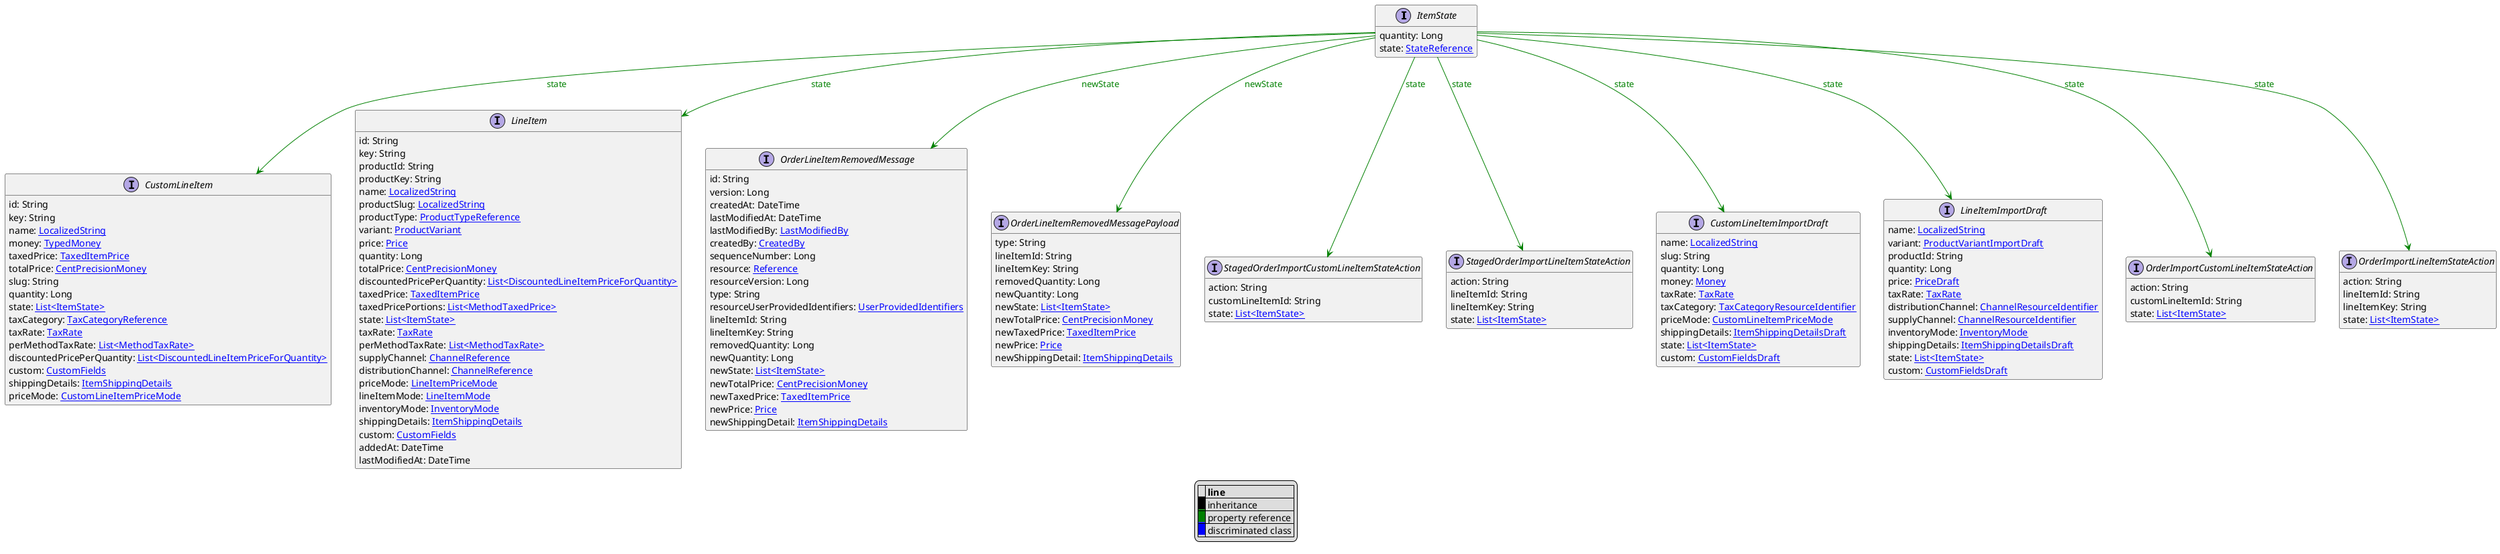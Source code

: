 @startuml

hide empty fields
hide empty methods
legend
|= |= line |
|<back:black>   </back>| inheritance |
|<back:green>   </back>| property reference |
|<back:blue>   </back>| discriminated class |
endlegend
interface ItemState [[ItemState.svg]]  {
    quantity: Long
    state: [[StateReference.svg StateReference]]
}



interface CustomLineItem [[CustomLineItem.svg]]  {
    id: String
    key: String
    name: [[LocalizedString.svg LocalizedString]]
    money: [[TypedMoney.svg TypedMoney]]
    taxedPrice: [[TaxedItemPrice.svg TaxedItemPrice]]
    totalPrice: [[CentPrecisionMoney.svg CentPrecisionMoney]]
    slug: String
    quantity: Long
    state: [[ItemState.svg List<ItemState>]]
    taxCategory: [[TaxCategoryReference.svg TaxCategoryReference]]
    taxRate: [[TaxRate.svg TaxRate]]
    perMethodTaxRate: [[MethodTaxRate.svg List<MethodTaxRate>]]
    discountedPricePerQuantity: [[DiscountedLineItemPriceForQuantity.svg List<DiscountedLineItemPriceForQuantity>]]
    custom: [[CustomFields.svg CustomFields]]
    shippingDetails: [[ItemShippingDetails.svg ItemShippingDetails]]
    priceMode: [[CustomLineItemPriceMode.svg CustomLineItemPriceMode]]
}
interface LineItem [[LineItem.svg]]  {
    id: String
    key: String
    productId: String
    productKey: String
    name: [[LocalizedString.svg LocalizedString]]
    productSlug: [[LocalizedString.svg LocalizedString]]
    productType: [[ProductTypeReference.svg ProductTypeReference]]
    variant: [[ProductVariant.svg ProductVariant]]
    price: [[Price.svg Price]]
    quantity: Long
    totalPrice: [[CentPrecisionMoney.svg CentPrecisionMoney]]
    discountedPricePerQuantity: [[DiscountedLineItemPriceForQuantity.svg List<DiscountedLineItemPriceForQuantity>]]
    taxedPrice: [[TaxedItemPrice.svg TaxedItemPrice]]
    taxedPricePortions: [[MethodTaxedPrice.svg List<MethodTaxedPrice>]]
    state: [[ItemState.svg List<ItemState>]]
    taxRate: [[TaxRate.svg TaxRate]]
    perMethodTaxRate: [[MethodTaxRate.svg List<MethodTaxRate>]]
    supplyChannel: [[ChannelReference.svg ChannelReference]]
    distributionChannel: [[ChannelReference.svg ChannelReference]]
    priceMode: [[LineItemPriceMode.svg LineItemPriceMode]]
    lineItemMode: [[LineItemMode.svg LineItemMode]]
    inventoryMode: [[InventoryMode.svg InventoryMode]]
    shippingDetails: [[ItemShippingDetails.svg ItemShippingDetails]]
    custom: [[CustomFields.svg CustomFields]]
    addedAt: DateTime
    lastModifiedAt: DateTime
}
interface OrderLineItemRemovedMessage [[OrderLineItemRemovedMessage.svg]]  {
    id: String
    version: Long
    createdAt: DateTime
    lastModifiedAt: DateTime
    lastModifiedBy: [[LastModifiedBy.svg LastModifiedBy]]
    createdBy: [[CreatedBy.svg CreatedBy]]
    sequenceNumber: Long
    resource: [[Reference.svg Reference]]
    resourceVersion: Long
    type: String
    resourceUserProvidedIdentifiers: [[UserProvidedIdentifiers.svg UserProvidedIdentifiers]]
    lineItemId: String
    lineItemKey: String
    removedQuantity: Long
    newQuantity: Long
    newState: [[ItemState.svg List<ItemState>]]
    newTotalPrice: [[CentPrecisionMoney.svg CentPrecisionMoney]]
    newTaxedPrice: [[TaxedItemPrice.svg TaxedItemPrice]]
    newPrice: [[Price.svg Price]]
    newShippingDetail: [[ItemShippingDetails.svg ItemShippingDetails]]
}
interface OrderLineItemRemovedMessagePayload [[OrderLineItemRemovedMessagePayload.svg]]  {
    type: String
    lineItemId: String
    lineItemKey: String
    removedQuantity: Long
    newQuantity: Long
    newState: [[ItemState.svg List<ItemState>]]
    newTotalPrice: [[CentPrecisionMoney.svg CentPrecisionMoney]]
    newTaxedPrice: [[TaxedItemPrice.svg TaxedItemPrice]]
    newPrice: [[Price.svg Price]]
    newShippingDetail: [[ItemShippingDetails.svg ItemShippingDetails]]
}
interface StagedOrderImportCustomLineItemStateAction [[StagedOrderImportCustomLineItemStateAction.svg]]  {
    action: String
    customLineItemId: String
    state: [[ItemState.svg List<ItemState>]]
}
interface StagedOrderImportLineItemStateAction [[StagedOrderImportLineItemStateAction.svg]]  {
    action: String
    lineItemId: String
    lineItemKey: String
    state: [[ItemState.svg List<ItemState>]]
}
interface CustomLineItemImportDraft [[CustomLineItemImportDraft.svg]]  {
    name: [[LocalizedString.svg LocalizedString]]
    slug: String
    quantity: Long
    money: [[Money.svg Money]]
    taxRate: [[TaxRate.svg TaxRate]]
    taxCategory: [[TaxCategoryResourceIdentifier.svg TaxCategoryResourceIdentifier]]
    priceMode: [[CustomLineItemPriceMode.svg CustomLineItemPriceMode]]
    shippingDetails: [[ItemShippingDetailsDraft.svg ItemShippingDetailsDraft]]
    state: [[ItemState.svg List<ItemState>]]
    custom: [[CustomFieldsDraft.svg CustomFieldsDraft]]
}
interface LineItemImportDraft [[LineItemImportDraft.svg]]  {
    name: [[LocalizedString.svg LocalizedString]]
    variant: [[ProductVariantImportDraft.svg ProductVariantImportDraft]]
    productId: String
    quantity: Long
    price: [[PriceDraft.svg PriceDraft]]
    taxRate: [[TaxRate.svg TaxRate]]
    distributionChannel: [[ChannelResourceIdentifier.svg ChannelResourceIdentifier]]
    supplyChannel: [[ChannelResourceIdentifier.svg ChannelResourceIdentifier]]
    inventoryMode: [[InventoryMode.svg InventoryMode]]
    shippingDetails: [[ItemShippingDetailsDraft.svg ItemShippingDetailsDraft]]
    state: [[ItemState.svg List<ItemState>]]
    custom: [[CustomFieldsDraft.svg CustomFieldsDraft]]
}
interface OrderImportCustomLineItemStateAction [[OrderImportCustomLineItemStateAction.svg]]  {
    action: String
    customLineItemId: String
    state: [[ItemState.svg List<ItemState>]]
}
interface OrderImportLineItemStateAction [[OrderImportLineItemStateAction.svg]]  {
    action: String
    lineItemId: String
    lineItemKey: String
    state: [[ItemState.svg List<ItemState>]]
}

ItemState --> CustomLineItem #green;text:green : "state"
ItemState --> LineItem #green;text:green : "state"
ItemState --> OrderLineItemRemovedMessage #green;text:green : "newState"
ItemState --> OrderLineItemRemovedMessagePayload #green;text:green : "newState"
ItemState --> StagedOrderImportCustomLineItemStateAction #green;text:green : "state"
ItemState --> StagedOrderImportLineItemStateAction #green;text:green : "state"
ItemState --> CustomLineItemImportDraft #green;text:green : "state"
ItemState --> LineItemImportDraft #green;text:green : "state"
ItemState --> OrderImportCustomLineItemStateAction #green;text:green : "state"
ItemState --> OrderImportLineItemStateAction #green;text:green : "state"
@enduml
